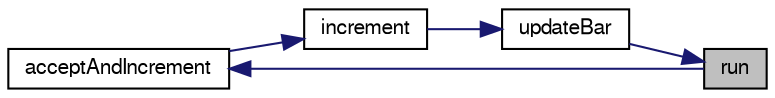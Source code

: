 digraph "run"
{
 // LATEX_PDF_SIZE
  edge [fontname="FreeSans",fontsize="10",labelfontname="FreeSans",labelfontsize="10"];
  node [fontname="FreeSans",fontsize="10",shape=record];
  rankdir="RL";
  Node33 [label="run",height=0.2,width=0.4,color="black", fillcolor="grey75", style="filled", fontcolor="black",tooltip="Loop over accepting connections and updating."];
  Node33 -> Node34 [dir="back",color="midnightblue",fontsize="10",style="solid",fontname="FreeSans"];
  Node34 [label="updateBar",height=0.2,width=0.4,color="black", fillcolor="white", style="filled",URL="$class_parfor_progress_monitor_1_1_prog_server.html#a53af36f24a8ebba1e6283fe659e87c35",tooltip="On the EDT, update the progress bar."];
  Node34 -> Node35 [dir="back",color="midnightblue",fontsize="10",style="solid",fontname="FreeSans"];
  Node35 [label="increment",height=0.2,width=0.4,color="black", fillcolor="white", style="filled",URL="$class_parfor_progress_monitor_1_1_prog_server.html#aa26c3d3c6c423915c88815088e4ca9eb",tooltip="Provide public access to this for pool-close PARFORs."];
  Node35 -> Node36 [dir="back",color="midnightblue",fontsize="10",style="solid",fontname="FreeSans"];
  Node36 [label="acceptAndIncrement",height=0.2,width=0.4,color="black", fillcolor="white", style="filled",URL="$class_parfor_progress_monitor_1_1_prog_server.html#a10b53f040e74de858999f6010878c036",tooltip="If there's a connection - accept and then disconnect; increment our count."];
  Node36 -> Node33 [dir="back",color="midnightblue",fontsize="10",style="solid",fontname="FreeSans"];
}
